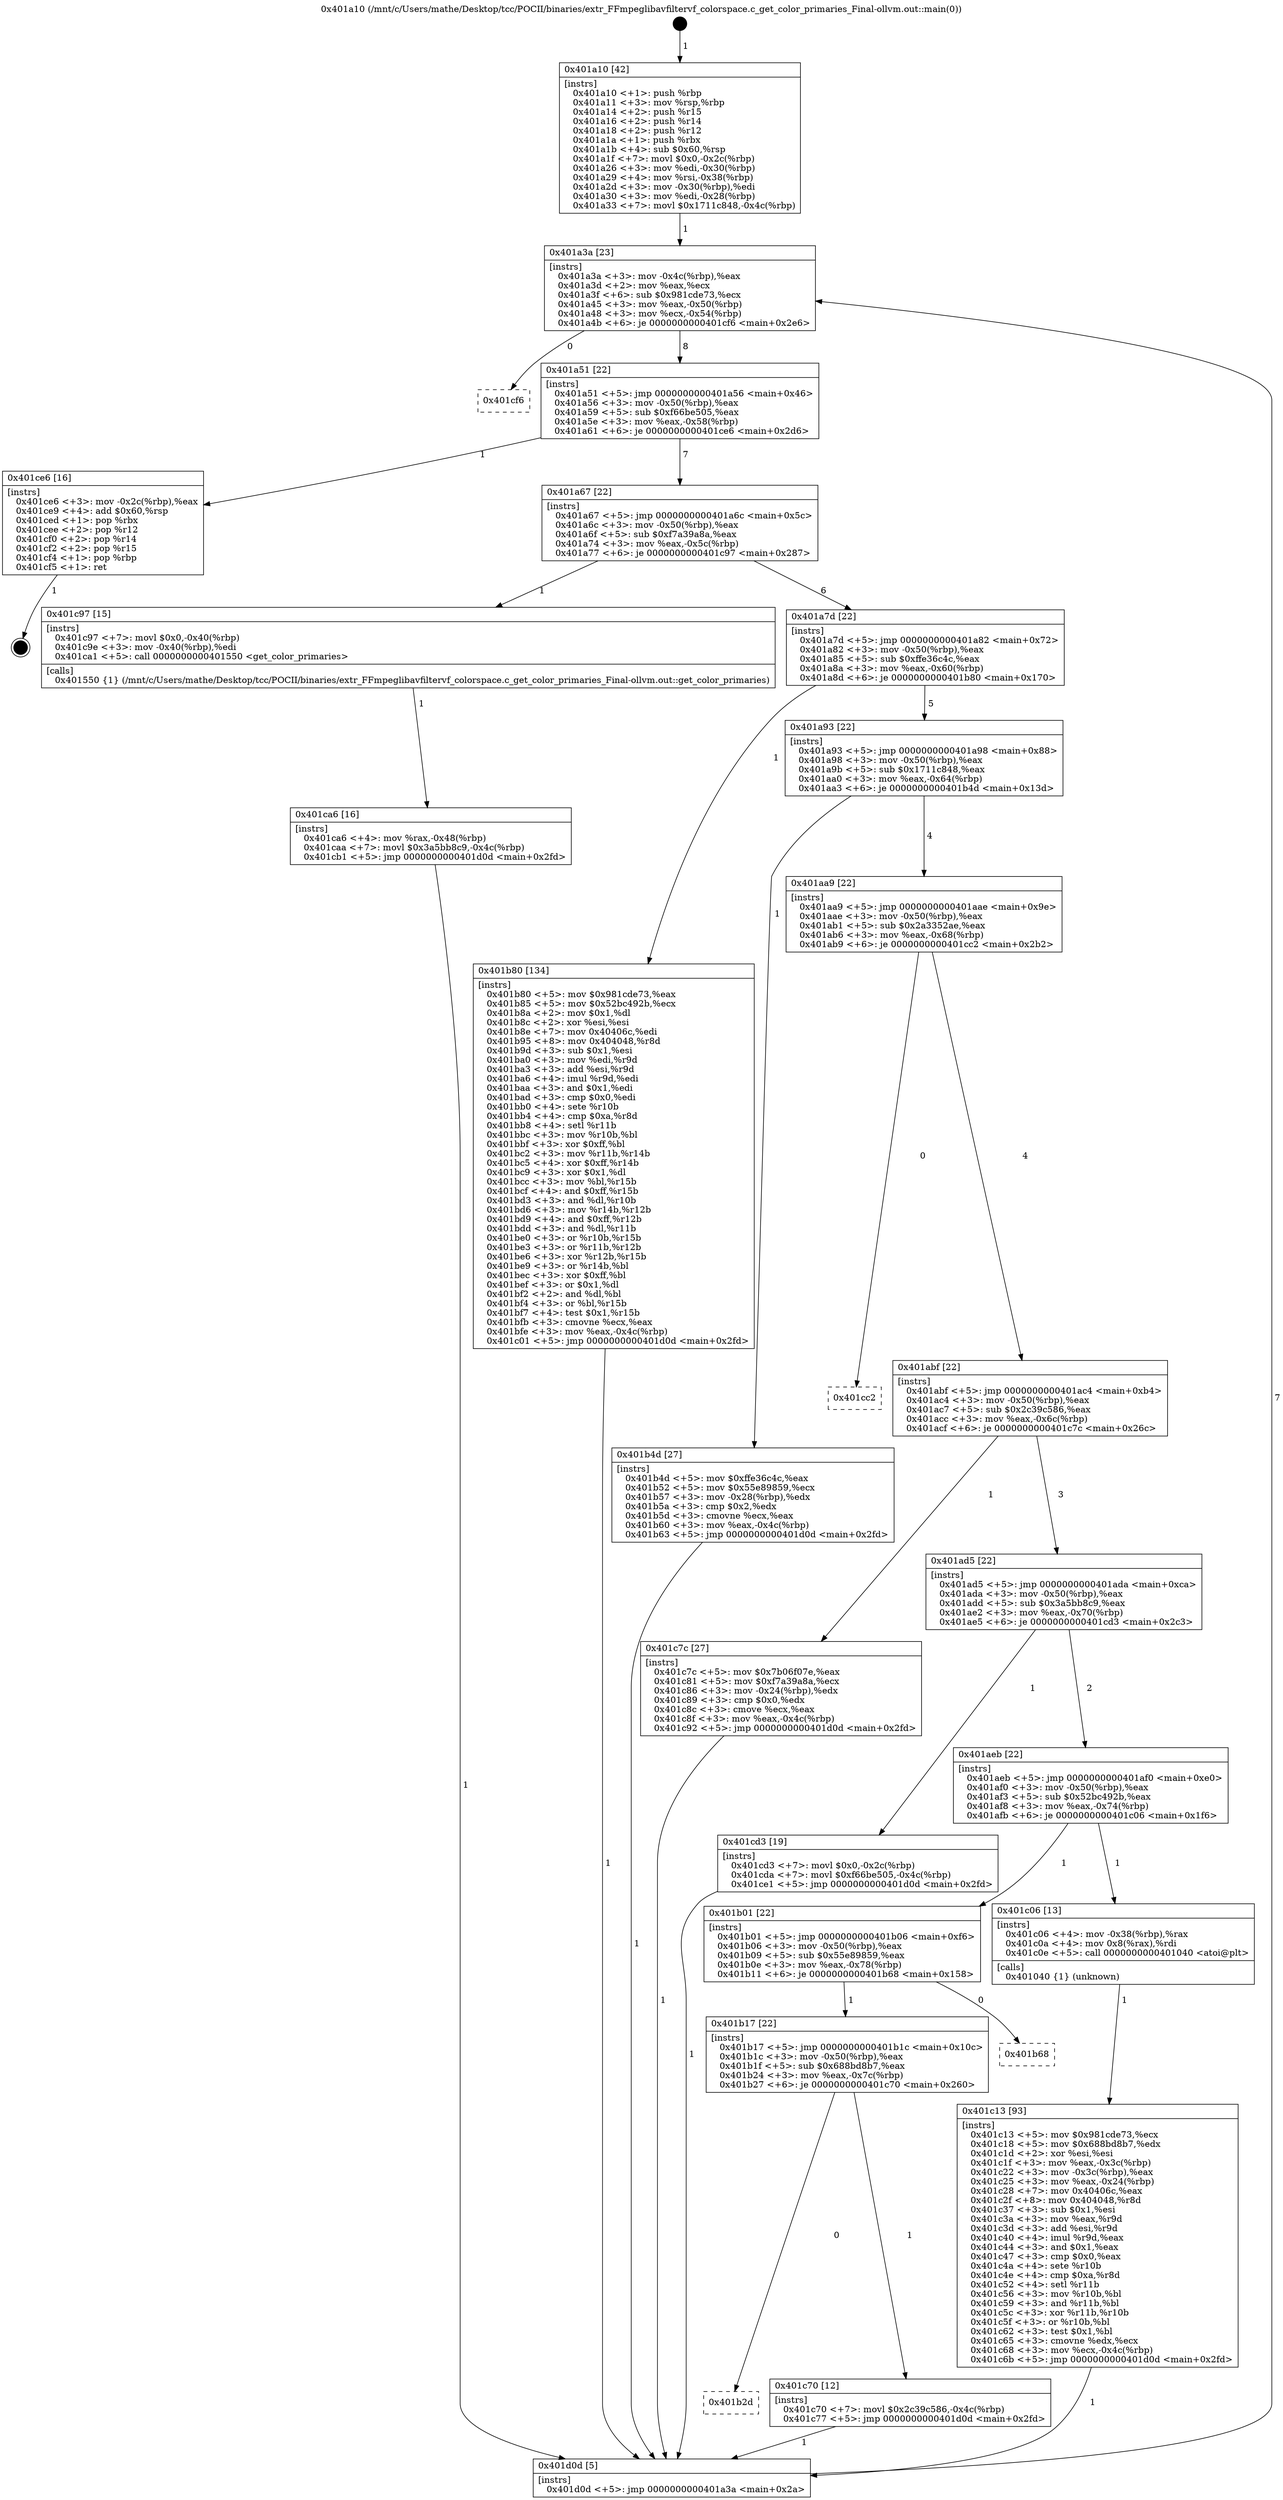 digraph "0x401a10" {
  label = "0x401a10 (/mnt/c/Users/mathe/Desktop/tcc/POCII/binaries/extr_FFmpeglibavfiltervf_colorspace.c_get_color_primaries_Final-ollvm.out::main(0))"
  labelloc = "t"
  node[shape=record]

  Entry [label="",width=0.3,height=0.3,shape=circle,fillcolor=black,style=filled]
  "0x401a3a" [label="{
     0x401a3a [23]\l
     | [instrs]\l
     &nbsp;&nbsp;0x401a3a \<+3\>: mov -0x4c(%rbp),%eax\l
     &nbsp;&nbsp;0x401a3d \<+2\>: mov %eax,%ecx\l
     &nbsp;&nbsp;0x401a3f \<+6\>: sub $0x981cde73,%ecx\l
     &nbsp;&nbsp;0x401a45 \<+3\>: mov %eax,-0x50(%rbp)\l
     &nbsp;&nbsp;0x401a48 \<+3\>: mov %ecx,-0x54(%rbp)\l
     &nbsp;&nbsp;0x401a4b \<+6\>: je 0000000000401cf6 \<main+0x2e6\>\l
  }"]
  "0x401cf6" [label="{
     0x401cf6\l
  }", style=dashed]
  "0x401a51" [label="{
     0x401a51 [22]\l
     | [instrs]\l
     &nbsp;&nbsp;0x401a51 \<+5\>: jmp 0000000000401a56 \<main+0x46\>\l
     &nbsp;&nbsp;0x401a56 \<+3\>: mov -0x50(%rbp),%eax\l
     &nbsp;&nbsp;0x401a59 \<+5\>: sub $0xf66be505,%eax\l
     &nbsp;&nbsp;0x401a5e \<+3\>: mov %eax,-0x58(%rbp)\l
     &nbsp;&nbsp;0x401a61 \<+6\>: je 0000000000401ce6 \<main+0x2d6\>\l
  }"]
  Exit [label="",width=0.3,height=0.3,shape=circle,fillcolor=black,style=filled,peripheries=2]
  "0x401ce6" [label="{
     0x401ce6 [16]\l
     | [instrs]\l
     &nbsp;&nbsp;0x401ce6 \<+3\>: mov -0x2c(%rbp),%eax\l
     &nbsp;&nbsp;0x401ce9 \<+4\>: add $0x60,%rsp\l
     &nbsp;&nbsp;0x401ced \<+1\>: pop %rbx\l
     &nbsp;&nbsp;0x401cee \<+2\>: pop %r12\l
     &nbsp;&nbsp;0x401cf0 \<+2\>: pop %r14\l
     &nbsp;&nbsp;0x401cf2 \<+2\>: pop %r15\l
     &nbsp;&nbsp;0x401cf4 \<+1\>: pop %rbp\l
     &nbsp;&nbsp;0x401cf5 \<+1\>: ret\l
  }"]
  "0x401a67" [label="{
     0x401a67 [22]\l
     | [instrs]\l
     &nbsp;&nbsp;0x401a67 \<+5\>: jmp 0000000000401a6c \<main+0x5c\>\l
     &nbsp;&nbsp;0x401a6c \<+3\>: mov -0x50(%rbp),%eax\l
     &nbsp;&nbsp;0x401a6f \<+5\>: sub $0xf7a39a8a,%eax\l
     &nbsp;&nbsp;0x401a74 \<+3\>: mov %eax,-0x5c(%rbp)\l
     &nbsp;&nbsp;0x401a77 \<+6\>: je 0000000000401c97 \<main+0x287\>\l
  }"]
  "0x401ca6" [label="{
     0x401ca6 [16]\l
     | [instrs]\l
     &nbsp;&nbsp;0x401ca6 \<+4\>: mov %rax,-0x48(%rbp)\l
     &nbsp;&nbsp;0x401caa \<+7\>: movl $0x3a5bb8c9,-0x4c(%rbp)\l
     &nbsp;&nbsp;0x401cb1 \<+5\>: jmp 0000000000401d0d \<main+0x2fd\>\l
  }"]
  "0x401c97" [label="{
     0x401c97 [15]\l
     | [instrs]\l
     &nbsp;&nbsp;0x401c97 \<+7\>: movl $0x0,-0x40(%rbp)\l
     &nbsp;&nbsp;0x401c9e \<+3\>: mov -0x40(%rbp),%edi\l
     &nbsp;&nbsp;0x401ca1 \<+5\>: call 0000000000401550 \<get_color_primaries\>\l
     | [calls]\l
     &nbsp;&nbsp;0x401550 \{1\} (/mnt/c/Users/mathe/Desktop/tcc/POCII/binaries/extr_FFmpeglibavfiltervf_colorspace.c_get_color_primaries_Final-ollvm.out::get_color_primaries)\l
  }"]
  "0x401a7d" [label="{
     0x401a7d [22]\l
     | [instrs]\l
     &nbsp;&nbsp;0x401a7d \<+5\>: jmp 0000000000401a82 \<main+0x72\>\l
     &nbsp;&nbsp;0x401a82 \<+3\>: mov -0x50(%rbp),%eax\l
     &nbsp;&nbsp;0x401a85 \<+5\>: sub $0xffe36c4c,%eax\l
     &nbsp;&nbsp;0x401a8a \<+3\>: mov %eax,-0x60(%rbp)\l
     &nbsp;&nbsp;0x401a8d \<+6\>: je 0000000000401b80 \<main+0x170\>\l
  }"]
  "0x401b2d" [label="{
     0x401b2d\l
  }", style=dashed]
  "0x401b80" [label="{
     0x401b80 [134]\l
     | [instrs]\l
     &nbsp;&nbsp;0x401b80 \<+5\>: mov $0x981cde73,%eax\l
     &nbsp;&nbsp;0x401b85 \<+5\>: mov $0x52bc492b,%ecx\l
     &nbsp;&nbsp;0x401b8a \<+2\>: mov $0x1,%dl\l
     &nbsp;&nbsp;0x401b8c \<+2\>: xor %esi,%esi\l
     &nbsp;&nbsp;0x401b8e \<+7\>: mov 0x40406c,%edi\l
     &nbsp;&nbsp;0x401b95 \<+8\>: mov 0x404048,%r8d\l
     &nbsp;&nbsp;0x401b9d \<+3\>: sub $0x1,%esi\l
     &nbsp;&nbsp;0x401ba0 \<+3\>: mov %edi,%r9d\l
     &nbsp;&nbsp;0x401ba3 \<+3\>: add %esi,%r9d\l
     &nbsp;&nbsp;0x401ba6 \<+4\>: imul %r9d,%edi\l
     &nbsp;&nbsp;0x401baa \<+3\>: and $0x1,%edi\l
     &nbsp;&nbsp;0x401bad \<+3\>: cmp $0x0,%edi\l
     &nbsp;&nbsp;0x401bb0 \<+4\>: sete %r10b\l
     &nbsp;&nbsp;0x401bb4 \<+4\>: cmp $0xa,%r8d\l
     &nbsp;&nbsp;0x401bb8 \<+4\>: setl %r11b\l
     &nbsp;&nbsp;0x401bbc \<+3\>: mov %r10b,%bl\l
     &nbsp;&nbsp;0x401bbf \<+3\>: xor $0xff,%bl\l
     &nbsp;&nbsp;0x401bc2 \<+3\>: mov %r11b,%r14b\l
     &nbsp;&nbsp;0x401bc5 \<+4\>: xor $0xff,%r14b\l
     &nbsp;&nbsp;0x401bc9 \<+3\>: xor $0x1,%dl\l
     &nbsp;&nbsp;0x401bcc \<+3\>: mov %bl,%r15b\l
     &nbsp;&nbsp;0x401bcf \<+4\>: and $0xff,%r15b\l
     &nbsp;&nbsp;0x401bd3 \<+3\>: and %dl,%r10b\l
     &nbsp;&nbsp;0x401bd6 \<+3\>: mov %r14b,%r12b\l
     &nbsp;&nbsp;0x401bd9 \<+4\>: and $0xff,%r12b\l
     &nbsp;&nbsp;0x401bdd \<+3\>: and %dl,%r11b\l
     &nbsp;&nbsp;0x401be0 \<+3\>: or %r10b,%r15b\l
     &nbsp;&nbsp;0x401be3 \<+3\>: or %r11b,%r12b\l
     &nbsp;&nbsp;0x401be6 \<+3\>: xor %r12b,%r15b\l
     &nbsp;&nbsp;0x401be9 \<+3\>: or %r14b,%bl\l
     &nbsp;&nbsp;0x401bec \<+3\>: xor $0xff,%bl\l
     &nbsp;&nbsp;0x401bef \<+3\>: or $0x1,%dl\l
     &nbsp;&nbsp;0x401bf2 \<+2\>: and %dl,%bl\l
     &nbsp;&nbsp;0x401bf4 \<+3\>: or %bl,%r15b\l
     &nbsp;&nbsp;0x401bf7 \<+4\>: test $0x1,%r15b\l
     &nbsp;&nbsp;0x401bfb \<+3\>: cmovne %ecx,%eax\l
     &nbsp;&nbsp;0x401bfe \<+3\>: mov %eax,-0x4c(%rbp)\l
     &nbsp;&nbsp;0x401c01 \<+5\>: jmp 0000000000401d0d \<main+0x2fd\>\l
  }"]
  "0x401a93" [label="{
     0x401a93 [22]\l
     | [instrs]\l
     &nbsp;&nbsp;0x401a93 \<+5\>: jmp 0000000000401a98 \<main+0x88\>\l
     &nbsp;&nbsp;0x401a98 \<+3\>: mov -0x50(%rbp),%eax\l
     &nbsp;&nbsp;0x401a9b \<+5\>: sub $0x1711c848,%eax\l
     &nbsp;&nbsp;0x401aa0 \<+3\>: mov %eax,-0x64(%rbp)\l
     &nbsp;&nbsp;0x401aa3 \<+6\>: je 0000000000401b4d \<main+0x13d\>\l
  }"]
  "0x401c70" [label="{
     0x401c70 [12]\l
     | [instrs]\l
     &nbsp;&nbsp;0x401c70 \<+7\>: movl $0x2c39c586,-0x4c(%rbp)\l
     &nbsp;&nbsp;0x401c77 \<+5\>: jmp 0000000000401d0d \<main+0x2fd\>\l
  }"]
  "0x401b4d" [label="{
     0x401b4d [27]\l
     | [instrs]\l
     &nbsp;&nbsp;0x401b4d \<+5\>: mov $0xffe36c4c,%eax\l
     &nbsp;&nbsp;0x401b52 \<+5\>: mov $0x55e89859,%ecx\l
     &nbsp;&nbsp;0x401b57 \<+3\>: mov -0x28(%rbp),%edx\l
     &nbsp;&nbsp;0x401b5a \<+3\>: cmp $0x2,%edx\l
     &nbsp;&nbsp;0x401b5d \<+3\>: cmovne %ecx,%eax\l
     &nbsp;&nbsp;0x401b60 \<+3\>: mov %eax,-0x4c(%rbp)\l
     &nbsp;&nbsp;0x401b63 \<+5\>: jmp 0000000000401d0d \<main+0x2fd\>\l
  }"]
  "0x401aa9" [label="{
     0x401aa9 [22]\l
     | [instrs]\l
     &nbsp;&nbsp;0x401aa9 \<+5\>: jmp 0000000000401aae \<main+0x9e\>\l
     &nbsp;&nbsp;0x401aae \<+3\>: mov -0x50(%rbp),%eax\l
     &nbsp;&nbsp;0x401ab1 \<+5\>: sub $0x2a3352ae,%eax\l
     &nbsp;&nbsp;0x401ab6 \<+3\>: mov %eax,-0x68(%rbp)\l
     &nbsp;&nbsp;0x401ab9 \<+6\>: je 0000000000401cc2 \<main+0x2b2\>\l
  }"]
  "0x401d0d" [label="{
     0x401d0d [5]\l
     | [instrs]\l
     &nbsp;&nbsp;0x401d0d \<+5\>: jmp 0000000000401a3a \<main+0x2a\>\l
  }"]
  "0x401a10" [label="{
     0x401a10 [42]\l
     | [instrs]\l
     &nbsp;&nbsp;0x401a10 \<+1\>: push %rbp\l
     &nbsp;&nbsp;0x401a11 \<+3\>: mov %rsp,%rbp\l
     &nbsp;&nbsp;0x401a14 \<+2\>: push %r15\l
     &nbsp;&nbsp;0x401a16 \<+2\>: push %r14\l
     &nbsp;&nbsp;0x401a18 \<+2\>: push %r12\l
     &nbsp;&nbsp;0x401a1a \<+1\>: push %rbx\l
     &nbsp;&nbsp;0x401a1b \<+4\>: sub $0x60,%rsp\l
     &nbsp;&nbsp;0x401a1f \<+7\>: movl $0x0,-0x2c(%rbp)\l
     &nbsp;&nbsp;0x401a26 \<+3\>: mov %edi,-0x30(%rbp)\l
     &nbsp;&nbsp;0x401a29 \<+4\>: mov %rsi,-0x38(%rbp)\l
     &nbsp;&nbsp;0x401a2d \<+3\>: mov -0x30(%rbp),%edi\l
     &nbsp;&nbsp;0x401a30 \<+3\>: mov %edi,-0x28(%rbp)\l
     &nbsp;&nbsp;0x401a33 \<+7\>: movl $0x1711c848,-0x4c(%rbp)\l
  }"]
  "0x401b17" [label="{
     0x401b17 [22]\l
     | [instrs]\l
     &nbsp;&nbsp;0x401b17 \<+5\>: jmp 0000000000401b1c \<main+0x10c\>\l
     &nbsp;&nbsp;0x401b1c \<+3\>: mov -0x50(%rbp),%eax\l
     &nbsp;&nbsp;0x401b1f \<+5\>: sub $0x688bd8b7,%eax\l
     &nbsp;&nbsp;0x401b24 \<+3\>: mov %eax,-0x7c(%rbp)\l
     &nbsp;&nbsp;0x401b27 \<+6\>: je 0000000000401c70 \<main+0x260\>\l
  }"]
  "0x401cc2" [label="{
     0x401cc2\l
  }", style=dashed]
  "0x401abf" [label="{
     0x401abf [22]\l
     | [instrs]\l
     &nbsp;&nbsp;0x401abf \<+5\>: jmp 0000000000401ac4 \<main+0xb4\>\l
     &nbsp;&nbsp;0x401ac4 \<+3\>: mov -0x50(%rbp),%eax\l
     &nbsp;&nbsp;0x401ac7 \<+5\>: sub $0x2c39c586,%eax\l
     &nbsp;&nbsp;0x401acc \<+3\>: mov %eax,-0x6c(%rbp)\l
     &nbsp;&nbsp;0x401acf \<+6\>: je 0000000000401c7c \<main+0x26c\>\l
  }"]
  "0x401b68" [label="{
     0x401b68\l
  }", style=dashed]
  "0x401c7c" [label="{
     0x401c7c [27]\l
     | [instrs]\l
     &nbsp;&nbsp;0x401c7c \<+5\>: mov $0x7b06f07e,%eax\l
     &nbsp;&nbsp;0x401c81 \<+5\>: mov $0xf7a39a8a,%ecx\l
     &nbsp;&nbsp;0x401c86 \<+3\>: mov -0x24(%rbp),%edx\l
     &nbsp;&nbsp;0x401c89 \<+3\>: cmp $0x0,%edx\l
     &nbsp;&nbsp;0x401c8c \<+3\>: cmove %ecx,%eax\l
     &nbsp;&nbsp;0x401c8f \<+3\>: mov %eax,-0x4c(%rbp)\l
     &nbsp;&nbsp;0x401c92 \<+5\>: jmp 0000000000401d0d \<main+0x2fd\>\l
  }"]
  "0x401ad5" [label="{
     0x401ad5 [22]\l
     | [instrs]\l
     &nbsp;&nbsp;0x401ad5 \<+5\>: jmp 0000000000401ada \<main+0xca\>\l
     &nbsp;&nbsp;0x401ada \<+3\>: mov -0x50(%rbp),%eax\l
     &nbsp;&nbsp;0x401add \<+5\>: sub $0x3a5bb8c9,%eax\l
     &nbsp;&nbsp;0x401ae2 \<+3\>: mov %eax,-0x70(%rbp)\l
     &nbsp;&nbsp;0x401ae5 \<+6\>: je 0000000000401cd3 \<main+0x2c3\>\l
  }"]
  "0x401c13" [label="{
     0x401c13 [93]\l
     | [instrs]\l
     &nbsp;&nbsp;0x401c13 \<+5\>: mov $0x981cde73,%ecx\l
     &nbsp;&nbsp;0x401c18 \<+5\>: mov $0x688bd8b7,%edx\l
     &nbsp;&nbsp;0x401c1d \<+2\>: xor %esi,%esi\l
     &nbsp;&nbsp;0x401c1f \<+3\>: mov %eax,-0x3c(%rbp)\l
     &nbsp;&nbsp;0x401c22 \<+3\>: mov -0x3c(%rbp),%eax\l
     &nbsp;&nbsp;0x401c25 \<+3\>: mov %eax,-0x24(%rbp)\l
     &nbsp;&nbsp;0x401c28 \<+7\>: mov 0x40406c,%eax\l
     &nbsp;&nbsp;0x401c2f \<+8\>: mov 0x404048,%r8d\l
     &nbsp;&nbsp;0x401c37 \<+3\>: sub $0x1,%esi\l
     &nbsp;&nbsp;0x401c3a \<+3\>: mov %eax,%r9d\l
     &nbsp;&nbsp;0x401c3d \<+3\>: add %esi,%r9d\l
     &nbsp;&nbsp;0x401c40 \<+4\>: imul %r9d,%eax\l
     &nbsp;&nbsp;0x401c44 \<+3\>: and $0x1,%eax\l
     &nbsp;&nbsp;0x401c47 \<+3\>: cmp $0x0,%eax\l
     &nbsp;&nbsp;0x401c4a \<+4\>: sete %r10b\l
     &nbsp;&nbsp;0x401c4e \<+4\>: cmp $0xa,%r8d\l
     &nbsp;&nbsp;0x401c52 \<+4\>: setl %r11b\l
     &nbsp;&nbsp;0x401c56 \<+3\>: mov %r10b,%bl\l
     &nbsp;&nbsp;0x401c59 \<+3\>: and %r11b,%bl\l
     &nbsp;&nbsp;0x401c5c \<+3\>: xor %r11b,%r10b\l
     &nbsp;&nbsp;0x401c5f \<+3\>: or %r10b,%bl\l
     &nbsp;&nbsp;0x401c62 \<+3\>: test $0x1,%bl\l
     &nbsp;&nbsp;0x401c65 \<+3\>: cmovne %edx,%ecx\l
     &nbsp;&nbsp;0x401c68 \<+3\>: mov %ecx,-0x4c(%rbp)\l
     &nbsp;&nbsp;0x401c6b \<+5\>: jmp 0000000000401d0d \<main+0x2fd\>\l
  }"]
  "0x401cd3" [label="{
     0x401cd3 [19]\l
     | [instrs]\l
     &nbsp;&nbsp;0x401cd3 \<+7\>: movl $0x0,-0x2c(%rbp)\l
     &nbsp;&nbsp;0x401cda \<+7\>: movl $0xf66be505,-0x4c(%rbp)\l
     &nbsp;&nbsp;0x401ce1 \<+5\>: jmp 0000000000401d0d \<main+0x2fd\>\l
  }"]
  "0x401aeb" [label="{
     0x401aeb [22]\l
     | [instrs]\l
     &nbsp;&nbsp;0x401aeb \<+5\>: jmp 0000000000401af0 \<main+0xe0\>\l
     &nbsp;&nbsp;0x401af0 \<+3\>: mov -0x50(%rbp),%eax\l
     &nbsp;&nbsp;0x401af3 \<+5\>: sub $0x52bc492b,%eax\l
     &nbsp;&nbsp;0x401af8 \<+3\>: mov %eax,-0x74(%rbp)\l
     &nbsp;&nbsp;0x401afb \<+6\>: je 0000000000401c06 \<main+0x1f6\>\l
  }"]
  "0x401b01" [label="{
     0x401b01 [22]\l
     | [instrs]\l
     &nbsp;&nbsp;0x401b01 \<+5\>: jmp 0000000000401b06 \<main+0xf6\>\l
     &nbsp;&nbsp;0x401b06 \<+3\>: mov -0x50(%rbp),%eax\l
     &nbsp;&nbsp;0x401b09 \<+5\>: sub $0x55e89859,%eax\l
     &nbsp;&nbsp;0x401b0e \<+3\>: mov %eax,-0x78(%rbp)\l
     &nbsp;&nbsp;0x401b11 \<+6\>: je 0000000000401b68 \<main+0x158\>\l
  }"]
  "0x401c06" [label="{
     0x401c06 [13]\l
     | [instrs]\l
     &nbsp;&nbsp;0x401c06 \<+4\>: mov -0x38(%rbp),%rax\l
     &nbsp;&nbsp;0x401c0a \<+4\>: mov 0x8(%rax),%rdi\l
     &nbsp;&nbsp;0x401c0e \<+5\>: call 0000000000401040 \<atoi@plt\>\l
     | [calls]\l
     &nbsp;&nbsp;0x401040 \{1\} (unknown)\l
  }"]
  Entry -> "0x401a10" [label=" 1"]
  "0x401a3a" -> "0x401cf6" [label=" 0"]
  "0x401a3a" -> "0x401a51" [label=" 8"]
  "0x401ce6" -> Exit [label=" 1"]
  "0x401a51" -> "0x401ce6" [label=" 1"]
  "0x401a51" -> "0x401a67" [label=" 7"]
  "0x401cd3" -> "0x401d0d" [label=" 1"]
  "0x401a67" -> "0x401c97" [label=" 1"]
  "0x401a67" -> "0x401a7d" [label=" 6"]
  "0x401ca6" -> "0x401d0d" [label=" 1"]
  "0x401a7d" -> "0x401b80" [label=" 1"]
  "0x401a7d" -> "0x401a93" [label=" 5"]
  "0x401c97" -> "0x401ca6" [label=" 1"]
  "0x401a93" -> "0x401b4d" [label=" 1"]
  "0x401a93" -> "0x401aa9" [label=" 4"]
  "0x401b4d" -> "0x401d0d" [label=" 1"]
  "0x401a10" -> "0x401a3a" [label=" 1"]
  "0x401d0d" -> "0x401a3a" [label=" 7"]
  "0x401b80" -> "0x401d0d" [label=" 1"]
  "0x401c7c" -> "0x401d0d" [label=" 1"]
  "0x401aa9" -> "0x401cc2" [label=" 0"]
  "0x401aa9" -> "0x401abf" [label=" 4"]
  "0x401b17" -> "0x401b2d" [label=" 0"]
  "0x401abf" -> "0x401c7c" [label=" 1"]
  "0x401abf" -> "0x401ad5" [label=" 3"]
  "0x401b17" -> "0x401c70" [label=" 1"]
  "0x401ad5" -> "0x401cd3" [label=" 1"]
  "0x401ad5" -> "0x401aeb" [label=" 2"]
  "0x401b01" -> "0x401b17" [label=" 1"]
  "0x401aeb" -> "0x401c06" [label=" 1"]
  "0x401aeb" -> "0x401b01" [label=" 1"]
  "0x401c06" -> "0x401c13" [label=" 1"]
  "0x401c13" -> "0x401d0d" [label=" 1"]
  "0x401c70" -> "0x401d0d" [label=" 1"]
  "0x401b01" -> "0x401b68" [label=" 0"]
}
